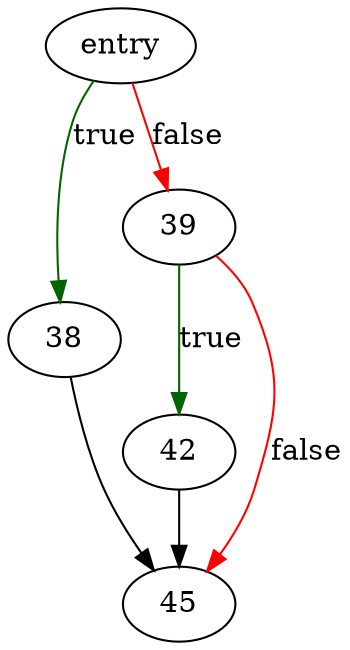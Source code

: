 digraph "sqlite3ResolveSelfReference" {
	// Node definitions.
	5 [label=entry];
	38;
	39;
	42;
	45;

	// Edge definitions.
	5 -> 38 [
		color=darkgreen
		label=true
	];
	5 -> 39 [
		color=red
		label=false
	];
	38 -> 45;
	39 -> 42 [
		color=darkgreen
		label=true
	];
	39 -> 45 [
		color=red
		label=false
	];
	42 -> 45;
}